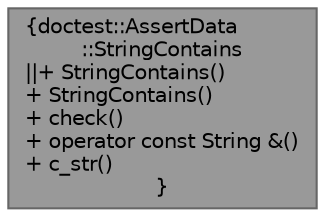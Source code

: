 digraph "doctest::AssertData::StringContains"
{
 // LATEX_PDF_SIZE
  bgcolor="transparent";
  edge [fontname=Helvetica,fontsize=10,labelfontname=Helvetica,labelfontsize=10];
  node [fontname=Helvetica,fontsize=10,shape=box,height=0.2,width=0.4];
  Node1 [label="{doctest::AssertData\l::StringContains\n||+ StringContains()\l+ StringContains()\l+ check()\l+ operator const String &()\l+ c_str()\l}",height=0.2,width=0.4,color="gray40", fillcolor="grey60", style="filled", fontcolor="black",tooltip=" "];
}
